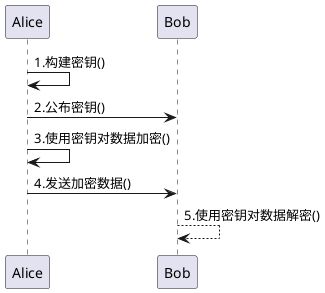 @startuml
Alice -> Alice: 1.构建密钥()
Alice -> Bob: 2.公布密钥()

Alice -> Alice: 3.使用密钥对数据加密()
Alice -> Bob: 4.发送加密数据()
Bob --> Bob : 5.使用密钥对数据解密()
@enduml